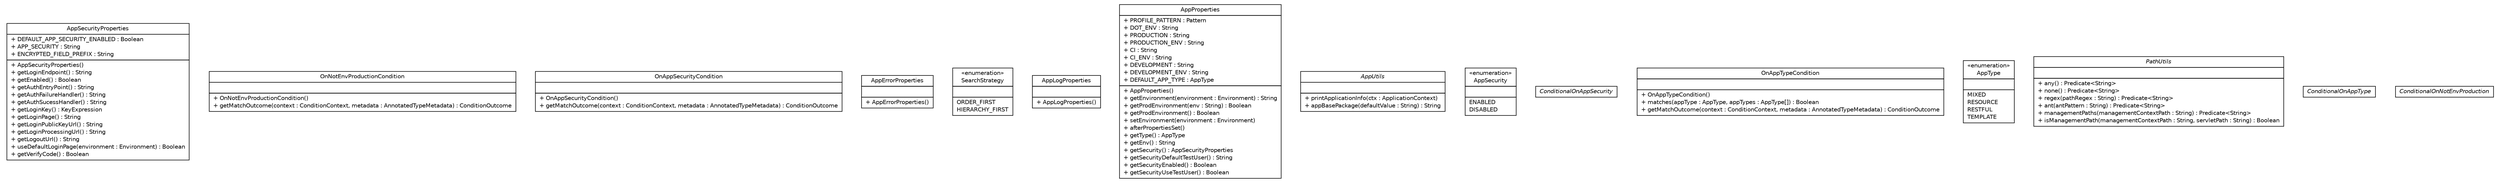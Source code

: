 #!/usr/local/bin/dot
#
# Class diagram 
# Generated by UMLGraph version R5_6-24-gf6e263 (http://www.umlgraph.org/)
#

digraph G {
	edge [fontname="Helvetica",fontsize=10,labelfontname="Helvetica",labelfontsize=10];
	node [fontname="Helvetica",fontsize=10,shape=plaintext];
	nodesep=0.25;
	ranksep=0.5;
	// cn.home1.oss.boot.autoconfigure.AppSecurityProperties
	c289 [label=<<table title="cn.home1.oss.boot.autoconfigure.AppSecurityProperties" border="0" cellborder="1" cellspacing="0" cellpadding="2" port="p" href="./AppSecurityProperties.html">
		<tr><td><table border="0" cellspacing="0" cellpadding="1">
<tr><td align="center" balign="center"> AppSecurityProperties </td></tr>
		</table></td></tr>
		<tr><td><table border="0" cellspacing="0" cellpadding="1">
<tr><td align="left" balign="left"> + DEFAULT_APP_SECURITY_ENABLED : Boolean </td></tr>
<tr><td align="left" balign="left"> + APP_SECURITY : String </td></tr>
<tr><td align="left" balign="left"> + ENCRYPTED_FIELD_PREFIX : String </td></tr>
		</table></td></tr>
		<tr><td><table border="0" cellspacing="0" cellpadding="1">
<tr><td align="left" balign="left"> + AppSecurityProperties() </td></tr>
<tr><td align="left" balign="left"> + getLoginEndpoint() : String </td></tr>
<tr><td align="left" balign="left"> + getEnabled() : Boolean </td></tr>
<tr><td align="left" balign="left"> + getAuthEntryPoint() : String </td></tr>
<tr><td align="left" balign="left"> + getAuthFailureHandler() : String </td></tr>
<tr><td align="left" balign="left"> + getAuthSucessHandler() : String </td></tr>
<tr><td align="left" balign="left"> + getLoginKey() : KeyExpression </td></tr>
<tr><td align="left" balign="left"> + getLoginPage() : String </td></tr>
<tr><td align="left" balign="left"> + getLoginPublicKeyUrl() : String </td></tr>
<tr><td align="left" balign="left"> + getLoginProcessingUrl() : String </td></tr>
<tr><td align="left" balign="left"> + getLogoutUrl() : String </td></tr>
<tr><td align="left" balign="left"> + useDefaultLoginPage(environment : Environment) : Boolean </td></tr>
<tr><td align="left" balign="left"> + getVerifyCode() : Boolean </td></tr>
		</table></td></tr>
		</table>>, URL="./AppSecurityProperties.html", fontname="Helvetica", fontcolor="black", fontsize=10.0];
	// cn.home1.oss.boot.autoconfigure.OnNotEnvProductionCondition
	c290 [label=<<table title="cn.home1.oss.boot.autoconfigure.OnNotEnvProductionCondition" border="0" cellborder="1" cellspacing="0" cellpadding="2" port="p" href="./OnNotEnvProductionCondition.html">
		<tr><td><table border="0" cellspacing="0" cellpadding="1">
<tr><td align="center" balign="center"> OnNotEnvProductionCondition </td></tr>
		</table></td></tr>
		<tr><td><table border="0" cellspacing="0" cellpadding="1">
<tr><td align="left" balign="left">  </td></tr>
		</table></td></tr>
		<tr><td><table border="0" cellspacing="0" cellpadding="1">
<tr><td align="left" balign="left"> + OnNotEnvProductionCondition() </td></tr>
<tr><td align="left" balign="left"> + getMatchOutcome(context : ConditionContext, metadata : AnnotatedTypeMetadata) : ConditionOutcome </td></tr>
		</table></td></tr>
		</table>>, URL="./OnNotEnvProductionCondition.html", fontname="Helvetica", fontcolor="black", fontsize=10.0];
	// cn.home1.oss.boot.autoconfigure.OnAppSecurityCondition
	c291 [label=<<table title="cn.home1.oss.boot.autoconfigure.OnAppSecurityCondition" border="0" cellborder="1" cellspacing="0" cellpadding="2" port="p" href="./OnAppSecurityCondition.html">
		<tr><td><table border="0" cellspacing="0" cellpadding="1">
<tr><td align="center" balign="center"> OnAppSecurityCondition </td></tr>
		</table></td></tr>
		<tr><td><table border="0" cellspacing="0" cellpadding="1">
<tr><td align="left" balign="left">  </td></tr>
		</table></td></tr>
		<tr><td><table border="0" cellspacing="0" cellpadding="1">
<tr><td align="left" balign="left"> + OnAppSecurityCondition() </td></tr>
<tr><td align="left" balign="left"> + getMatchOutcome(context : ConditionContext, metadata : AnnotatedTypeMetadata) : ConditionOutcome </td></tr>
		</table></td></tr>
		</table>>, URL="./OnAppSecurityCondition.html", fontname="Helvetica", fontcolor="black", fontsize=10.0];
	// cn.home1.oss.boot.autoconfigure.AppErrorProperties
	c292 [label=<<table title="cn.home1.oss.boot.autoconfigure.AppErrorProperties" border="0" cellborder="1" cellspacing="0" cellpadding="2" port="p" href="./AppErrorProperties.html">
		<tr><td><table border="0" cellspacing="0" cellpadding="1">
<tr><td align="center" balign="center"> AppErrorProperties </td></tr>
		</table></td></tr>
		<tr><td><table border="0" cellspacing="0" cellpadding="1">
<tr><td align="left" balign="left">  </td></tr>
		</table></td></tr>
		<tr><td><table border="0" cellspacing="0" cellpadding="1">
<tr><td align="left" balign="left"> + AppErrorProperties() </td></tr>
		</table></td></tr>
		</table>>, URL="./AppErrorProperties.html", fontname="Helvetica", fontcolor="black", fontsize=10.0];
	// cn.home1.oss.boot.autoconfigure.AppErrorProperties.SearchStrategy
	c293 [label=<<table title="cn.home1.oss.boot.autoconfigure.AppErrorProperties.SearchStrategy" border="0" cellborder="1" cellspacing="0" cellpadding="2" port="p" href="./AppErrorProperties.SearchStrategy.html">
		<tr><td><table border="0" cellspacing="0" cellpadding="1">
<tr><td align="center" balign="center"> &#171;enumeration&#187; </td></tr>
<tr><td align="center" balign="center"> SearchStrategy </td></tr>
		</table></td></tr>
		<tr><td><table border="0" cellspacing="0" cellpadding="1">
<tr><td align="left" balign="left">  </td></tr>
		</table></td></tr>
		<tr><td><table border="0" cellspacing="0" cellpadding="1">
<tr><td align="left" balign="left"> ORDER_FIRST </td></tr>
<tr><td align="left" balign="left"> HIERARCHY_FIRST </td></tr>
		</table></td></tr>
		</table>>, URL="./AppErrorProperties.SearchStrategy.html", fontname="Helvetica", fontcolor="black", fontsize=10.0];
	// cn.home1.oss.boot.autoconfigure.AppLogProperties
	c294 [label=<<table title="cn.home1.oss.boot.autoconfigure.AppLogProperties" border="0" cellborder="1" cellspacing="0" cellpadding="2" port="p" href="./AppLogProperties.html">
		<tr><td><table border="0" cellspacing="0" cellpadding="1">
<tr><td align="center" balign="center"> AppLogProperties </td></tr>
		</table></td></tr>
		<tr><td><table border="0" cellspacing="0" cellpadding="1">
<tr><td align="left" balign="left">  </td></tr>
		</table></td></tr>
		<tr><td><table border="0" cellspacing="0" cellpadding="1">
<tr><td align="left" balign="left"> + AppLogProperties() </td></tr>
		</table></td></tr>
		</table>>, URL="./AppLogProperties.html", fontname="Helvetica", fontcolor="black", fontsize=10.0];
	// cn.home1.oss.boot.autoconfigure.AppProperties
	c295 [label=<<table title="cn.home1.oss.boot.autoconfigure.AppProperties" border="0" cellborder="1" cellspacing="0" cellpadding="2" port="p" href="./AppProperties.html">
		<tr><td><table border="0" cellspacing="0" cellpadding="1">
<tr><td align="center" balign="center"> AppProperties </td></tr>
		</table></td></tr>
		<tr><td><table border="0" cellspacing="0" cellpadding="1">
<tr><td align="left" balign="left"> + PROFILE_PATTERN : Pattern </td></tr>
<tr><td align="left" balign="left"> + DOT_ENV : String </td></tr>
<tr><td align="left" balign="left"> + PRODUCTION : String </td></tr>
<tr><td align="left" balign="left"> + PRODUCTION_ENV : String </td></tr>
<tr><td align="left" balign="left"> + CI : String </td></tr>
<tr><td align="left" balign="left"> + CI_ENV : String </td></tr>
<tr><td align="left" balign="left"> + DEVELOPMENT : String </td></tr>
<tr><td align="left" balign="left"> + DEVELOPMENT_ENV : String </td></tr>
<tr><td align="left" balign="left"> + DEFAULT_APP_TYPE : AppType </td></tr>
		</table></td></tr>
		<tr><td><table border="0" cellspacing="0" cellpadding="1">
<tr><td align="left" balign="left"> + AppProperties() </td></tr>
<tr><td align="left" balign="left"> + getEnvironment(environment : Environment) : String </td></tr>
<tr><td align="left" balign="left"> + getProdEnvironment(env : String) : Boolean </td></tr>
<tr><td align="left" balign="left"> + getProdEnvironment() : Boolean </td></tr>
<tr><td align="left" balign="left"> + setEnvironment(environment : Environment) </td></tr>
<tr><td align="left" balign="left"> + afterPropertiesSet() </td></tr>
<tr><td align="left" balign="left"> + getType() : AppType </td></tr>
<tr><td align="left" balign="left"> + getEnv() : String </td></tr>
<tr><td align="left" balign="left"> + getSecurity() : AppSecurityProperties </td></tr>
<tr><td align="left" balign="left"> + getSecurityDefaultTestUser() : String </td></tr>
<tr><td align="left" balign="left"> + getSecurityEnabled() : Boolean </td></tr>
<tr><td align="left" balign="left"> + getSecurityUseTestUser() : Boolean </td></tr>
		</table></td></tr>
		</table>>, URL="./AppProperties.html", fontname="Helvetica", fontcolor="black", fontsize=10.0];
	// cn.home1.oss.boot.autoconfigure.AppUtils
	c296 [label=<<table title="cn.home1.oss.boot.autoconfigure.AppUtils" border="0" cellborder="1" cellspacing="0" cellpadding="2" port="p" href="./AppUtils.html">
		<tr><td><table border="0" cellspacing="0" cellpadding="1">
<tr><td align="center" balign="center"><font face="Helvetica-Oblique"> AppUtils </font></td></tr>
		</table></td></tr>
		<tr><td><table border="0" cellspacing="0" cellpadding="1">
<tr><td align="left" balign="left">  </td></tr>
		</table></td></tr>
		<tr><td><table border="0" cellspacing="0" cellpadding="1">
<tr><td align="left" balign="left"> + printApplicationInfo(ctx : ApplicationContext) </td></tr>
<tr><td align="left" balign="left"> + appBasePackage(defaultValue : String) : String </td></tr>
		</table></td></tr>
		</table>>, URL="./AppUtils.html", fontname="Helvetica", fontcolor="black", fontsize=10.0];
	// cn.home1.oss.boot.autoconfigure.AppSecurity
	c297 [label=<<table title="cn.home1.oss.boot.autoconfigure.AppSecurity" border="0" cellborder="1" cellspacing="0" cellpadding="2" port="p" href="./AppSecurity.html">
		<tr><td><table border="0" cellspacing="0" cellpadding="1">
<tr><td align="center" balign="center"> &#171;enumeration&#187; </td></tr>
<tr><td align="center" balign="center"> AppSecurity </td></tr>
		</table></td></tr>
		<tr><td><table border="0" cellspacing="0" cellpadding="1">
<tr><td align="left" balign="left">  </td></tr>
		</table></td></tr>
		<tr><td><table border="0" cellspacing="0" cellpadding="1">
<tr><td align="left" balign="left"> ENABLED </td></tr>
<tr><td align="left" balign="left"> DISABLED </td></tr>
		</table></td></tr>
		</table>>, URL="./AppSecurity.html", fontname="Helvetica", fontcolor="black", fontsize=10.0];
	// cn.home1.oss.boot.autoconfigure.ConditionalOnAppSecurity
	c298 [label=<<table title="cn.home1.oss.boot.autoconfigure.ConditionalOnAppSecurity" border="0" cellborder="1" cellspacing="0" cellpadding="2" port="p" href="./ConditionalOnAppSecurity.html">
		<tr><td><table border="0" cellspacing="0" cellpadding="1">
<tr><td align="center" balign="center"><font face="Helvetica-Oblique"> ConditionalOnAppSecurity </font></td></tr>
		</table></td></tr>
		</table>>, URL="./ConditionalOnAppSecurity.html", fontname="Helvetica", fontcolor="black", fontsize=10.0];
	// cn.home1.oss.boot.autoconfigure.OnAppTypeCondition
	c299 [label=<<table title="cn.home1.oss.boot.autoconfigure.OnAppTypeCondition" border="0" cellborder="1" cellspacing="0" cellpadding="2" port="p" href="./OnAppTypeCondition.html">
		<tr><td><table border="0" cellspacing="0" cellpadding="1">
<tr><td align="center" balign="center"> OnAppTypeCondition </td></tr>
		</table></td></tr>
		<tr><td><table border="0" cellspacing="0" cellpadding="1">
<tr><td align="left" balign="left">  </td></tr>
		</table></td></tr>
		<tr><td><table border="0" cellspacing="0" cellpadding="1">
<tr><td align="left" balign="left"> + OnAppTypeCondition() </td></tr>
<tr><td align="left" balign="left"> + matches(appType : AppType, appTypes : AppType[]) : Boolean </td></tr>
<tr><td align="left" balign="left"> + getMatchOutcome(context : ConditionContext, metadata : AnnotatedTypeMetadata) : ConditionOutcome </td></tr>
		</table></td></tr>
		</table>>, URL="./OnAppTypeCondition.html", fontname="Helvetica", fontcolor="black", fontsize=10.0];
	// cn.home1.oss.boot.autoconfigure.AppType
	c300 [label=<<table title="cn.home1.oss.boot.autoconfigure.AppType" border="0" cellborder="1" cellspacing="0" cellpadding="2" port="p" href="./AppType.html">
		<tr><td><table border="0" cellspacing="0" cellpadding="1">
<tr><td align="center" balign="center"> &#171;enumeration&#187; </td></tr>
<tr><td align="center" balign="center"> AppType </td></tr>
		</table></td></tr>
		<tr><td><table border="0" cellspacing="0" cellpadding="1">
<tr><td align="left" balign="left">  </td></tr>
		</table></td></tr>
		<tr><td><table border="0" cellspacing="0" cellpadding="1">
<tr><td align="left" balign="left"> MIXED </td></tr>
<tr><td align="left" balign="left"> RESOURCE </td></tr>
<tr><td align="left" balign="left"> RESTFUL </td></tr>
<tr><td align="left" balign="left"> TEMPLATE </td></tr>
		</table></td></tr>
		</table>>, URL="./AppType.html", fontname="Helvetica", fontcolor="black", fontsize=10.0];
	// cn.home1.oss.boot.autoconfigure.PathUtils
	c301 [label=<<table title="cn.home1.oss.boot.autoconfigure.PathUtils" border="0" cellborder="1" cellspacing="0" cellpadding="2" port="p" href="./PathUtils.html">
		<tr><td><table border="0" cellspacing="0" cellpadding="1">
<tr><td align="center" balign="center"><font face="Helvetica-Oblique"> PathUtils </font></td></tr>
		</table></td></tr>
		<tr><td><table border="0" cellspacing="0" cellpadding="1">
<tr><td align="left" balign="left">  </td></tr>
		</table></td></tr>
		<tr><td><table border="0" cellspacing="0" cellpadding="1">
<tr><td align="left" balign="left"> + any() : Predicate&lt;String&gt; </td></tr>
<tr><td align="left" balign="left"> + none() : Predicate&lt;String&gt; </td></tr>
<tr><td align="left" balign="left"> + regex(pathRegex : String) : Predicate&lt;String&gt; </td></tr>
<tr><td align="left" balign="left"> + ant(antPattern : String) : Predicate&lt;String&gt; </td></tr>
<tr><td align="left" balign="left"> + managementPaths(managementContextPath : String) : Predicate&lt;String&gt; </td></tr>
<tr><td align="left" balign="left"> + isManagementPath(managementContextPath : String, servletPath : String) : Boolean </td></tr>
		</table></td></tr>
		</table>>, URL="./PathUtils.html", fontname="Helvetica", fontcolor="black", fontsize=10.0];
	// cn.home1.oss.boot.autoconfigure.ConditionalOnAppType
	c302 [label=<<table title="cn.home1.oss.boot.autoconfigure.ConditionalOnAppType" border="0" cellborder="1" cellspacing="0" cellpadding="2" port="p" href="./ConditionalOnAppType.html">
		<tr><td><table border="0" cellspacing="0" cellpadding="1">
<tr><td align="center" balign="center"><font face="Helvetica-Oblique"> ConditionalOnAppType </font></td></tr>
		</table></td></tr>
		</table>>, URL="./ConditionalOnAppType.html", fontname="Helvetica", fontcolor="black", fontsize=10.0];
	// cn.home1.oss.boot.autoconfigure.ConditionalOnNotEnvProduction
	c303 [label=<<table title="cn.home1.oss.boot.autoconfigure.ConditionalOnNotEnvProduction" border="0" cellborder="1" cellspacing="0" cellpadding="2" port="p" href="./ConditionalOnNotEnvProduction.html">
		<tr><td><table border="0" cellspacing="0" cellpadding="1">
<tr><td align="center" balign="center"><font face="Helvetica-Oblique"> ConditionalOnNotEnvProduction </font></td></tr>
		</table></td></tr>
		</table>>, URL="./ConditionalOnNotEnvProduction.html", fontname="Helvetica", fontcolor="black", fontsize=10.0];
}

